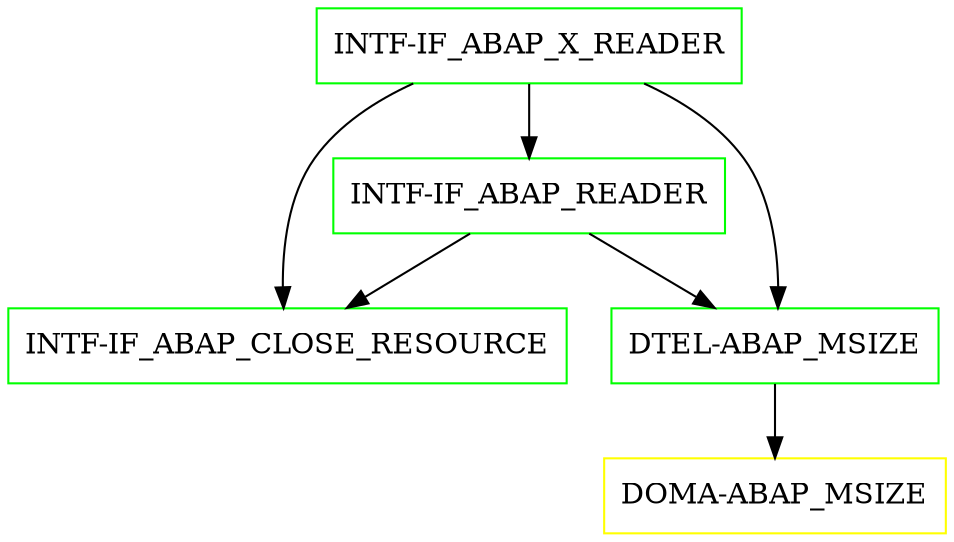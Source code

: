 digraph G {
  "INTF-IF_ABAP_X_READER" [shape=box,color=green];
  "INTF-IF_ABAP_READER" [shape=box,color=green,URL="./INTF_IF_ABAP_READER.html"];
  "INTF-IF_ABAP_CLOSE_RESOURCE" [shape=box,color=green,URL="./INTF_IF_ABAP_CLOSE_RESOURCE.html"];
  "DTEL-ABAP_MSIZE" [shape=box,color=green,URL="./DTEL_ABAP_MSIZE.html"];
  "DOMA-ABAP_MSIZE" [shape=box,color=yellow,URL="./DOMA_ABAP_MSIZE.html"];
  "INTF-IF_ABAP_X_READER" -> "DTEL-ABAP_MSIZE";
  "INTF-IF_ABAP_X_READER" -> "INTF-IF_ABAP_CLOSE_RESOURCE";
  "INTF-IF_ABAP_X_READER" -> "INTF-IF_ABAP_READER";
  "INTF-IF_ABAP_READER" -> "DTEL-ABAP_MSIZE";
  "INTF-IF_ABAP_READER" -> "INTF-IF_ABAP_CLOSE_RESOURCE";
  "DTEL-ABAP_MSIZE" -> "DOMA-ABAP_MSIZE";
}
